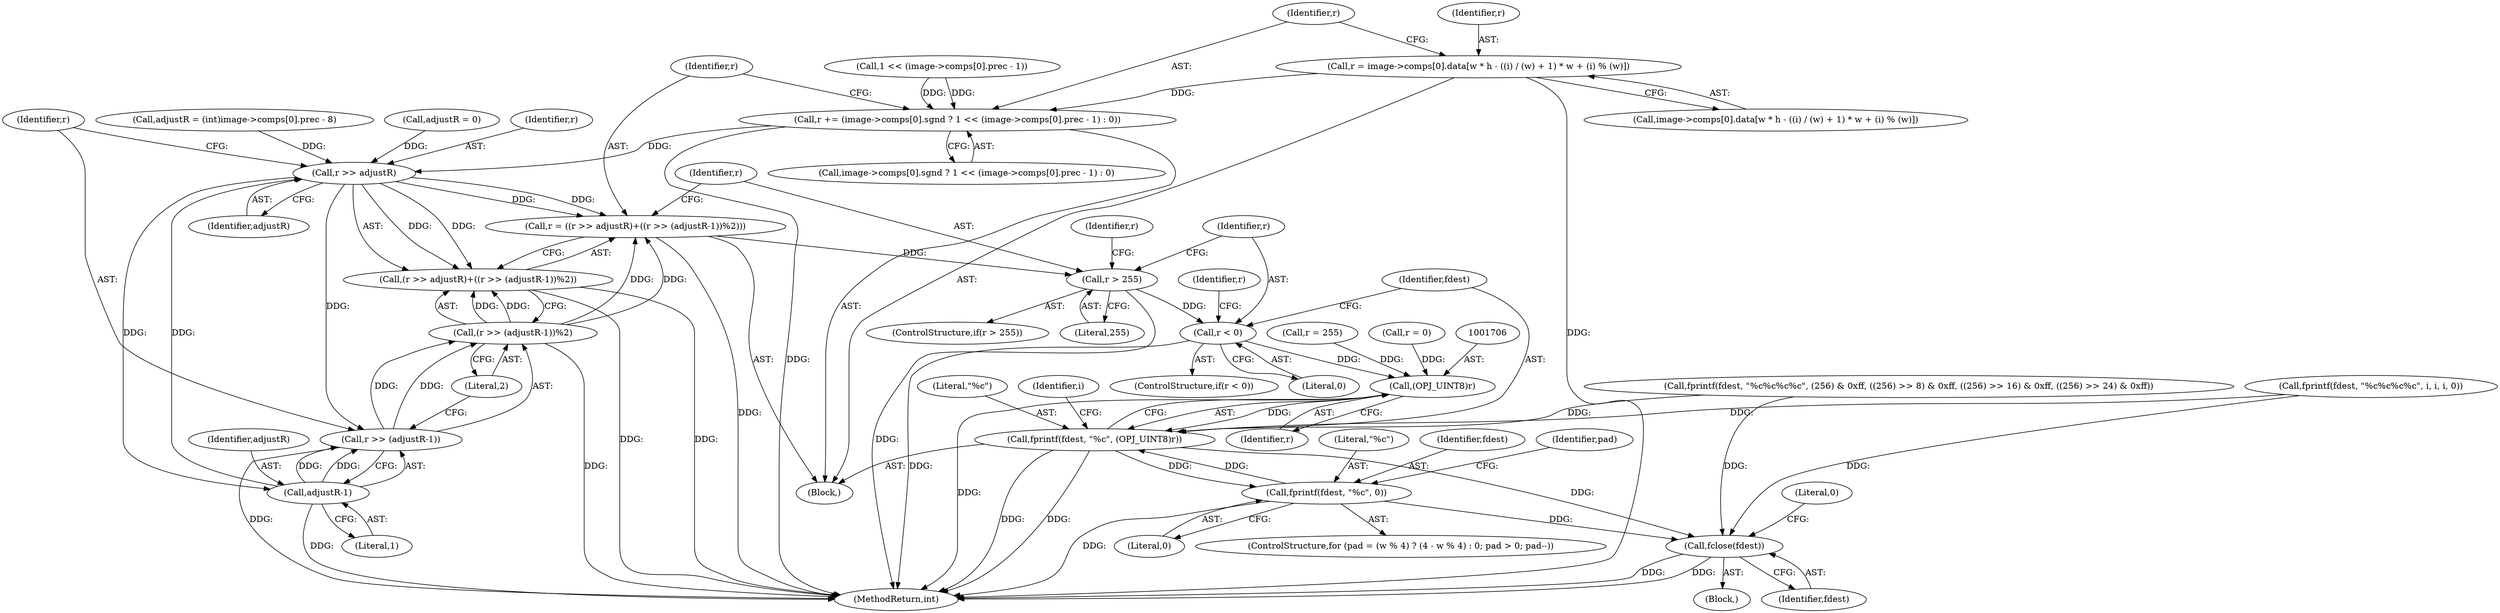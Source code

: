 digraph "0_openjpeg_15f081c89650dccee4aa4ae66f614c3fdb268767_3@array" {
"1001626" [label="(Call,r = image->comps[0].data[w * h - ((i) / (w) + 1) * w + (i) % (w)])"];
"1001652" [label="(Call,r += (image->comps[0].sgnd ? 1 << (image->comps[0].prec - 1) : 0))"];
"1001677" [label="(Call,r >> adjustR)"];
"1001674" [label="(Call,r = ((r >> adjustR)+((r >> (adjustR-1))%2)))"];
"1001688" [label="(Call,r > 255)"];
"1001696" [label="(Call,r < 0)"];
"1001705" [label="(Call,(OPJ_UINT8)r)"];
"1001702" [label="(Call,fprintf(fdest, \"%c\", (OPJ_UINT8)r))"];
"1001735" [label="(Call,fprintf(fdest, \"%c\", 0))"];
"1001739" [label="(Call,fclose(fdest))"];
"1001676" [label="(Call,(r >> adjustR)+((r >> (adjustR-1))%2))"];
"1001681" [label="(Call,r >> (adjustR-1))"];
"1001680" [label="(Call,(r >> (adjustR-1))%2)"];
"1001683" [label="(Call,adjustR-1)"];
"1001698" [label="(Literal,0)"];
"1001703" [label="(Identifier,fdest)"];
"1001687" [label="(ControlStructure,if(r > 255))"];
"1001742" [label="(Literal,0)"];
"1001624" [label="(Block,)"];
"1001627" [label="(Identifier,r)"];
"1001593" [label="(Call,adjustR = 0)"];
"1001704" [label="(Literal,\"%c\")"];
"1001737" [label="(Literal,\"%c\")"];
"1001654" [label="(Call,image->comps[0].sgnd ? 1 << (image->comps[0].prec - 1) : 0)"];
"1001691" [label="(Call,r = 255)"];
"1001683" [label="(Call,adjustR-1)"];
"1001680" [label="(Call,(r >> (adjustR-1))%2)"];
"1001743" [label="(MethodReturn,int)"];
"1001735" [label="(Call,fprintf(fdest, \"%c\", 0))"];
"1001685" [label="(Literal,1)"];
"1001686" [label="(Literal,2)"];
"1001652" [label="(Call,r += (image->comps[0].sgnd ? 1 << (image->comps[0].prec - 1) : 0))"];
"1001122" [label="(Block,)"];
"1001705" [label="(Call,(OPJ_UINT8)r)"];
"1001689" [label="(Identifier,r)"];
"1001682" [label="(Identifier,r)"];
"1001626" [label="(Call,r = image->comps[0].data[w * h - ((i) / (w) + 1) * w + (i) % (w)])"];
"1001675" [label="(Identifier,r)"];
"1001695" [label="(ControlStructure,if(r < 0))"];
"1001697" [label="(Identifier,r)"];
"1001690" [label="(Literal,255)"];
"1001699" [label="(Call,r = 0)"];
"1001736" [label="(Identifier,fdest)"];
"1001740" [label="(Identifier,fdest)"];
"1001679" [label="(Identifier,adjustR)"];
"1001676" [label="(Call,(r >> adjustR)+((r >> (adjustR-1))%2))"];
"1001739" [label="(Call,fclose(fdest))"];
"1001692" [label="(Identifier,r)"];
"1001707" [label="(Identifier,r)"];
"1001674" [label="(Call,r = ((r >> adjustR)+((r >> (adjustR-1))%2)))"];
"1001678" [label="(Identifier,r)"];
"1001677" [label="(Call,r >> adjustR)"];
"1001717" [label="(ControlStructure,for (pad = (w % 4) ? (4 - w % 4) : 0; pad > 0; pad--))"];
"1001681" [label="(Call,r >> (adjustR-1))"];
"1001702" [label="(Call,fprintf(fdest, \"%c\", (OPJ_UINT8)r))"];
"1001662" [label="(Call,1 << (image->comps[0].prec - 1))"];
"1001696" [label="(Call,r < 0)"];
"1001570" [label="(Call,adjustR = (int)image->comps[0].prec - 8)"];
"1001712" [label="(Identifier,i)"];
"1001606" [label="(Call,fprintf(fdest, \"%c%c%c%c\", i, i, i, 0))"];
"1001688" [label="(Call,r > 255)"];
"1001628" [label="(Call,image->comps[0].data[w * h - ((i) / (w) + 1) * w + (i) % (w)])"];
"1001653" [label="(Identifier,r)"];
"1001538" [label="(Call,fprintf(fdest, \"%c%c%c%c\", (256) & 0xff, ((256) >> 8) & 0xff, ((256) >> 16) & 0xff, ((256) >> 24) & 0xff))"];
"1001700" [label="(Identifier,r)"];
"1001734" [label="(Identifier,pad)"];
"1001738" [label="(Literal,0)"];
"1001684" [label="(Identifier,adjustR)"];
"1001626" -> "1001624"  [label="AST: "];
"1001626" -> "1001628"  [label="CFG: "];
"1001627" -> "1001626"  [label="AST: "];
"1001628" -> "1001626"  [label="AST: "];
"1001653" -> "1001626"  [label="CFG: "];
"1001626" -> "1001743"  [label="DDG: "];
"1001626" -> "1001652"  [label="DDG: "];
"1001652" -> "1001624"  [label="AST: "];
"1001652" -> "1001654"  [label="CFG: "];
"1001653" -> "1001652"  [label="AST: "];
"1001654" -> "1001652"  [label="AST: "];
"1001675" -> "1001652"  [label="CFG: "];
"1001652" -> "1001743"  [label="DDG: "];
"1001662" -> "1001652"  [label="DDG: "];
"1001662" -> "1001652"  [label="DDG: "];
"1001652" -> "1001677"  [label="DDG: "];
"1001677" -> "1001676"  [label="AST: "];
"1001677" -> "1001679"  [label="CFG: "];
"1001678" -> "1001677"  [label="AST: "];
"1001679" -> "1001677"  [label="AST: "];
"1001682" -> "1001677"  [label="CFG: "];
"1001677" -> "1001674"  [label="DDG: "];
"1001677" -> "1001674"  [label="DDG: "];
"1001677" -> "1001676"  [label="DDG: "];
"1001677" -> "1001676"  [label="DDG: "];
"1001683" -> "1001677"  [label="DDG: "];
"1001593" -> "1001677"  [label="DDG: "];
"1001570" -> "1001677"  [label="DDG: "];
"1001677" -> "1001681"  [label="DDG: "];
"1001677" -> "1001683"  [label="DDG: "];
"1001674" -> "1001624"  [label="AST: "];
"1001674" -> "1001676"  [label="CFG: "];
"1001675" -> "1001674"  [label="AST: "];
"1001676" -> "1001674"  [label="AST: "];
"1001689" -> "1001674"  [label="CFG: "];
"1001674" -> "1001743"  [label="DDG: "];
"1001680" -> "1001674"  [label="DDG: "];
"1001680" -> "1001674"  [label="DDG: "];
"1001674" -> "1001688"  [label="DDG: "];
"1001688" -> "1001687"  [label="AST: "];
"1001688" -> "1001690"  [label="CFG: "];
"1001689" -> "1001688"  [label="AST: "];
"1001690" -> "1001688"  [label="AST: "];
"1001692" -> "1001688"  [label="CFG: "];
"1001697" -> "1001688"  [label="CFG: "];
"1001688" -> "1001743"  [label="DDG: "];
"1001688" -> "1001696"  [label="DDG: "];
"1001696" -> "1001695"  [label="AST: "];
"1001696" -> "1001698"  [label="CFG: "];
"1001697" -> "1001696"  [label="AST: "];
"1001698" -> "1001696"  [label="AST: "];
"1001700" -> "1001696"  [label="CFG: "];
"1001703" -> "1001696"  [label="CFG: "];
"1001696" -> "1001743"  [label="DDG: "];
"1001696" -> "1001705"  [label="DDG: "];
"1001705" -> "1001702"  [label="AST: "];
"1001705" -> "1001707"  [label="CFG: "];
"1001706" -> "1001705"  [label="AST: "];
"1001707" -> "1001705"  [label="AST: "];
"1001702" -> "1001705"  [label="CFG: "];
"1001705" -> "1001743"  [label="DDG: "];
"1001705" -> "1001702"  [label="DDG: "];
"1001699" -> "1001705"  [label="DDG: "];
"1001691" -> "1001705"  [label="DDG: "];
"1001702" -> "1001624"  [label="AST: "];
"1001703" -> "1001702"  [label="AST: "];
"1001704" -> "1001702"  [label="AST: "];
"1001712" -> "1001702"  [label="CFG: "];
"1001702" -> "1001743"  [label="DDG: "];
"1001702" -> "1001743"  [label="DDG: "];
"1001606" -> "1001702"  [label="DDG: "];
"1001538" -> "1001702"  [label="DDG: "];
"1001735" -> "1001702"  [label="DDG: "];
"1001702" -> "1001735"  [label="DDG: "];
"1001702" -> "1001739"  [label="DDG: "];
"1001735" -> "1001717"  [label="AST: "];
"1001735" -> "1001738"  [label="CFG: "];
"1001736" -> "1001735"  [label="AST: "];
"1001737" -> "1001735"  [label="AST: "];
"1001738" -> "1001735"  [label="AST: "];
"1001734" -> "1001735"  [label="CFG: "];
"1001735" -> "1001743"  [label="DDG: "];
"1001735" -> "1001739"  [label="DDG: "];
"1001739" -> "1001122"  [label="AST: "];
"1001739" -> "1001740"  [label="CFG: "];
"1001740" -> "1001739"  [label="AST: "];
"1001742" -> "1001739"  [label="CFG: "];
"1001739" -> "1001743"  [label="DDG: "];
"1001739" -> "1001743"  [label="DDG: "];
"1001606" -> "1001739"  [label="DDG: "];
"1001538" -> "1001739"  [label="DDG: "];
"1001676" -> "1001680"  [label="CFG: "];
"1001680" -> "1001676"  [label="AST: "];
"1001676" -> "1001743"  [label="DDG: "];
"1001676" -> "1001743"  [label="DDG: "];
"1001680" -> "1001676"  [label="DDG: "];
"1001680" -> "1001676"  [label="DDG: "];
"1001681" -> "1001680"  [label="AST: "];
"1001681" -> "1001683"  [label="CFG: "];
"1001682" -> "1001681"  [label="AST: "];
"1001683" -> "1001681"  [label="AST: "];
"1001686" -> "1001681"  [label="CFG: "];
"1001681" -> "1001743"  [label="DDG: "];
"1001681" -> "1001680"  [label="DDG: "];
"1001681" -> "1001680"  [label="DDG: "];
"1001683" -> "1001681"  [label="DDG: "];
"1001683" -> "1001681"  [label="DDG: "];
"1001680" -> "1001686"  [label="CFG: "];
"1001686" -> "1001680"  [label="AST: "];
"1001680" -> "1001743"  [label="DDG: "];
"1001683" -> "1001685"  [label="CFG: "];
"1001684" -> "1001683"  [label="AST: "];
"1001685" -> "1001683"  [label="AST: "];
"1001683" -> "1001743"  [label="DDG: "];
}
